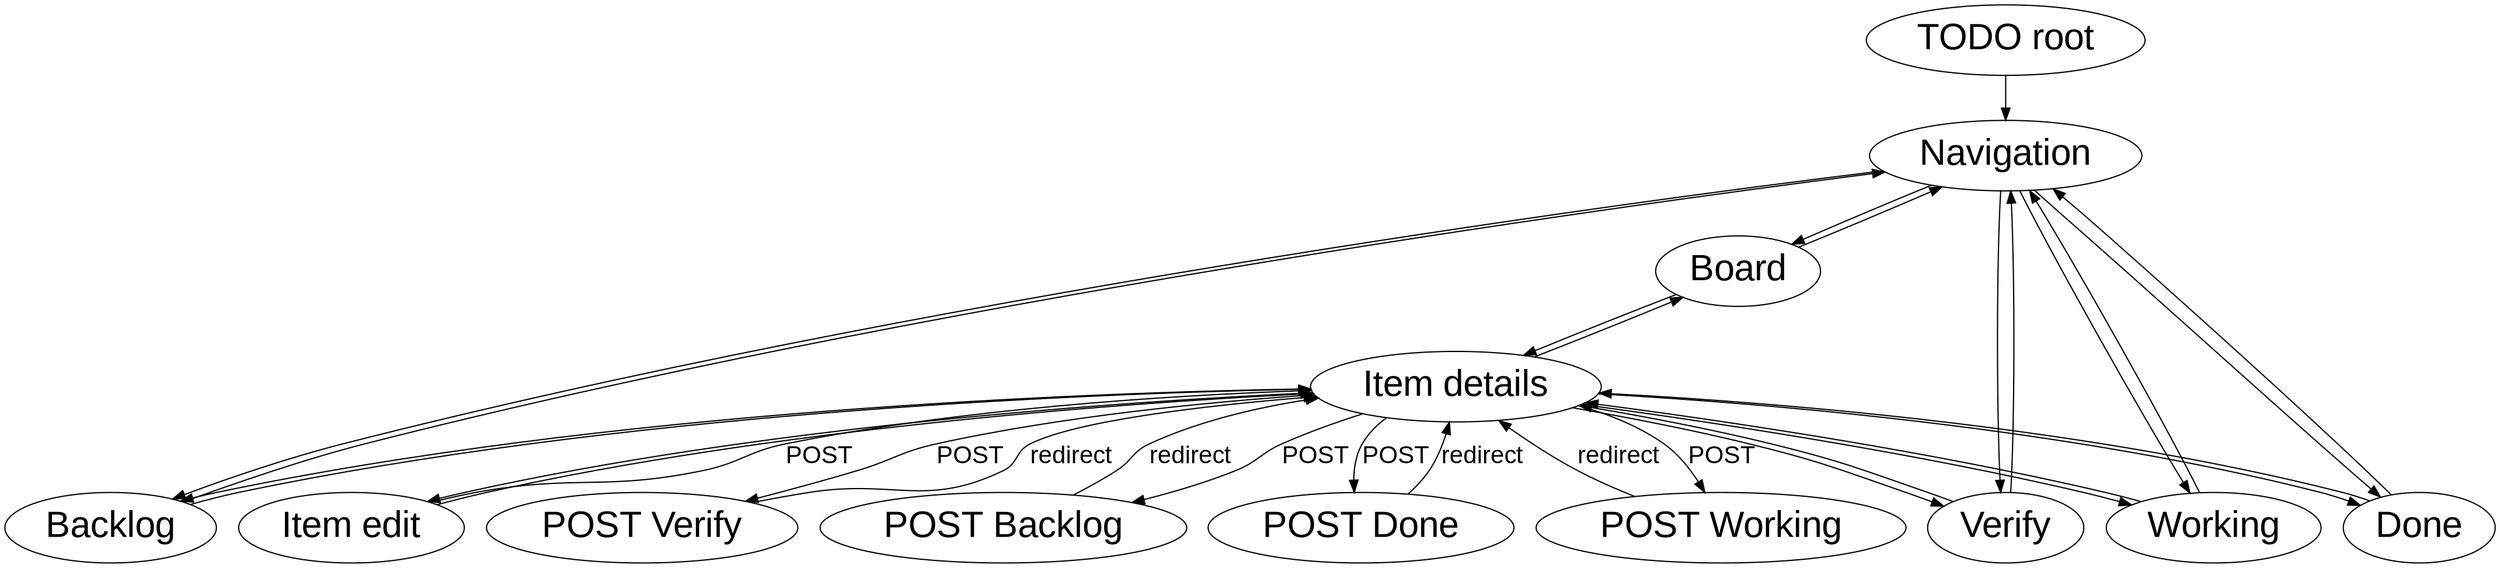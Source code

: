 digraph application {
  graph [fontname = "Liberation Sans"];
  edge [fontname = "Liberation Sans", fontsize = 20];
  node [fontname = "Liberation Sans", fontsize = 30];

/* 
  "Backlog" [color="#cccccc", style="filled"];
  "Working" [color="#cccccc", style="filled"];
  "Verify" [color="#cccccc", style="filled"];
  "Done" [color="#cccccc", style="filled"];

  "Board" -> "Backlog" [color=red];
  "Board" -> "Working";
  "Board" -> "Verify";
  "Board" -> "Done";
*/

  "TODO root" -> "Navigation";

  "Board" -> "Navigation";
  "Backlog" -> "Navigation";
  "Working" -> "Navigation";
  "Verify" -> "Navigation";
  "Done" -> "Navigation";

  "Navigation" -> "Board";
  "Navigation" -> "Backlog";
  "Navigation" -> "Working";
  "Navigation" -> "Verify";
  "Navigation" -> "Done";

  "Board" -> "Item details";
  "Backlog" -> "Item details";
  "Working" -> "Item details";
  "Verify" -> "Item details";
  "Done" -> "Item details";

  "Item details" -> "Board";
  "Item details" -> "Backlog";
  "Item details" -> "Working";
  "Item details" -> "Verify";
  "Item details" -> "Done";

  "Item details" -> "Item edit"
  "Item edit" -> "Item details"
  "Item edit" -> "Item details" [label=POST]

  "Item details" -> "POST Working" [label=POST]
  "Item details" -> "POST Backlog" [label=POST]
  "Item details" -> "POST Verify" [label=POST]
  "Item details" -> "POST Done" [label=POST]

  "POST Working" -> "Item details" [label=redirect]
  "POST Backlog" -> "Item details" [label=redirect]
  "POST Verify" -> "Item details" [label=redirect]
  "POST Done" -> "Item details" [label=redirect]
/*
  "Backlog" -> "Working" // [label=Move color=red];
  "Working" -> "Backlog" // [label=Move color=red];
  "Working" -> "Verify" // [label=Move color=red];
  "Verify" -> "Working" // [label=Move color=red];
  "Verify" -> "Done" // [label=Move color=red];
  "Done" -> "Working" // [label=Move color=red];
  */
  //"Working" -> "Pull" [label=Backlog color=red];
  //"Done" -> "Pull" [label=Verify color=red];
}
